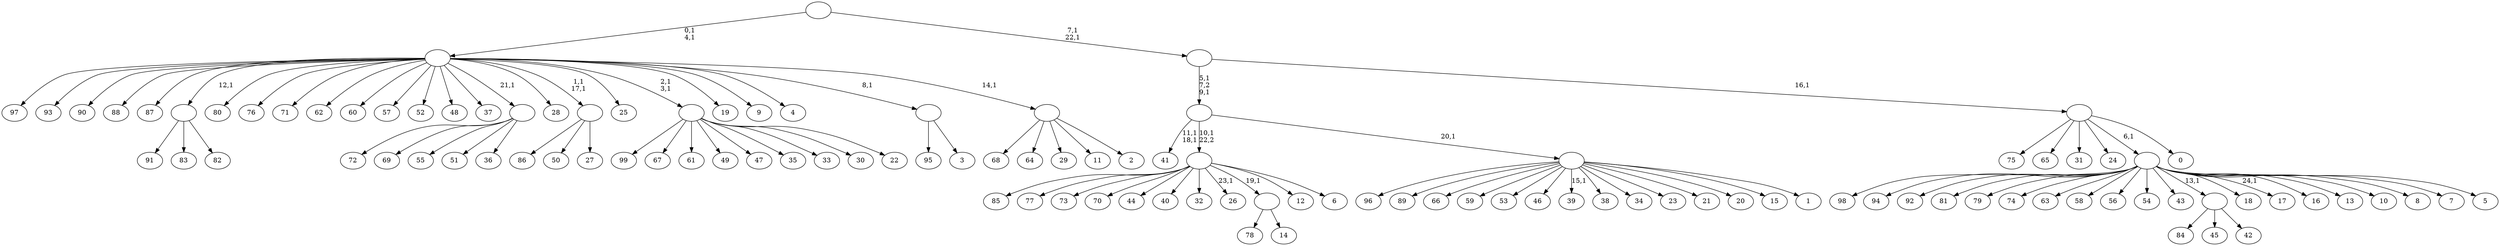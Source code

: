 digraph T {
	125 [label="99"]
	124 [label="98"]
	123 [label="97"]
	122 [label="96"]
	121 [label="95"]
	120 [label="94"]
	119 [label="93"]
	118 [label="92"]
	117 [label="91"]
	116 [label="90"]
	115 [label="89"]
	114 [label="88"]
	113 [label="87"]
	112 [label="86"]
	111 [label="85"]
	110 [label="84"]
	109 [label="83"]
	108 [label="82"]
	107 [label=""]
	106 [label="81"]
	105 [label="80"]
	104 [label="79"]
	103 [label="78"]
	102 [label="77"]
	101 [label="76"]
	100 [label="75"]
	99 [label="74"]
	98 [label="73"]
	97 [label="72"]
	96 [label="71"]
	95 [label="70"]
	94 [label="69"]
	93 [label="68"]
	92 [label="67"]
	91 [label="66"]
	90 [label="65"]
	89 [label="64"]
	88 [label="63"]
	87 [label="62"]
	86 [label="61"]
	85 [label="60"]
	84 [label="59"]
	83 [label="58"]
	82 [label="57"]
	81 [label="56"]
	80 [label="55"]
	79 [label="54"]
	78 [label="53"]
	77 [label="52"]
	76 [label="51"]
	75 [label="50"]
	74 [label="49"]
	73 [label="48"]
	72 [label="47"]
	71 [label="46"]
	70 [label="45"]
	69 [label="44"]
	68 [label="43"]
	67 [label="42"]
	66 [label=""]
	65 [label="41"]
	62 [label="40"]
	61 [label="39"]
	59 [label="38"]
	58 [label="37"]
	57 [label="36"]
	56 [label=""]
	55 [label="35"]
	54 [label="34"]
	53 [label="33"]
	52 [label="32"]
	51 [label="31"]
	50 [label="30"]
	49 [label="29"]
	48 [label="28"]
	47 [label="27"]
	46 [label=""]
	44 [label="26"]
	42 [label="25"]
	41 [label="24"]
	40 [label="23"]
	39 [label="22"]
	38 [label=""]
	36 [label="21"]
	35 [label="20"]
	34 [label="19"]
	33 [label="18"]
	32 [label="17"]
	30 [label="16"]
	29 [label="15"]
	28 [label="14"]
	27 [label=""]
	26 [label="13"]
	25 [label="12"]
	24 [label="11"]
	23 [label="10"]
	22 [label="9"]
	21 [label="8"]
	20 [label="7"]
	19 [label="6"]
	18 [label=""]
	17 [label="5"]
	16 [label=""]
	15 [label="4"]
	14 [label="3"]
	13 [label=""]
	12 [label="2"]
	11 [label=""]
	10 [label=""]
	8 [label="1"]
	7 [label=""]
	6 [label=""]
	4 [label="0"]
	3 [label=""]
	2 [label=""]
	0 [label=""]
	107 -> 117 [label=""]
	107 -> 109 [label=""]
	107 -> 108 [label=""]
	66 -> 110 [label=""]
	66 -> 70 [label=""]
	66 -> 67 [label=""]
	56 -> 97 [label=""]
	56 -> 94 [label=""]
	56 -> 80 [label=""]
	56 -> 76 [label=""]
	56 -> 57 [label=""]
	46 -> 112 [label=""]
	46 -> 75 [label=""]
	46 -> 47 [label=""]
	38 -> 125 [label=""]
	38 -> 92 [label=""]
	38 -> 86 [label=""]
	38 -> 74 [label=""]
	38 -> 72 [label=""]
	38 -> 55 [label=""]
	38 -> 53 [label=""]
	38 -> 50 [label=""]
	38 -> 39 [label=""]
	27 -> 103 [label=""]
	27 -> 28 [label=""]
	18 -> 44 [label="23,1"]
	18 -> 111 [label=""]
	18 -> 102 [label=""]
	18 -> 98 [label=""]
	18 -> 95 [label=""]
	18 -> 69 [label=""]
	18 -> 62 [label=""]
	18 -> 52 [label=""]
	18 -> 27 [label="19,1"]
	18 -> 25 [label=""]
	18 -> 19 [label=""]
	16 -> 32 [label="24,1"]
	16 -> 124 [label=""]
	16 -> 120 [label=""]
	16 -> 118 [label=""]
	16 -> 106 [label=""]
	16 -> 104 [label=""]
	16 -> 99 [label=""]
	16 -> 88 [label=""]
	16 -> 83 [label=""]
	16 -> 81 [label=""]
	16 -> 79 [label=""]
	16 -> 68 [label=""]
	16 -> 66 [label="13,1"]
	16 -> 33 [label=""]
	16 -> 30 [label=""]
	16 -> 26 [label=""]
	16 -> 23 [label=""]
	16 -> 21 [label=""]
	16 -> 20 [label=""]
	16 -> 17 [label=""]
	13 -> 121 [label=""]
	13 -> 14 [label=""]
	11 -> 93 [label=""]
	11 -> 89 [label=""]
	11 -> 49 [label=""]
	11 -> 24 [label=""]
	11 -> 12 [label=""]
	10 -> 38 [label="2,1\n3,1"]
	10 -> 46 [label="1,1\n17,1"]
	10 -> 123 [label=""]
	10 -> 119 [label=""]
	10 -> 116 [label=""]
	10 -> 114 [label=""]
	10 -> 113 [label=""]
	10 -> 107 [label="12,1"]
	10 -> 105 [label=""]
	10 -> 101 [label=""]
	10 -> 96 [label=""]
	10 -> 87 [label=""]
	10 -> 85 [label=""]
	10 -> 82 [label=""]
	10 -> 77 [label=""]
	10 -> 73 [label=""]
	10 -> 58 [label=""]
	10 -> 56 [label="21,1"]
	10 -> 48 [label=""]
	10 -> 42 [label=""]
	10 -> 34 [label=""]
	10 -> 22 [label=""]
	10 -> 15 [label=""]
	10 -> 13 [label="8,1"]
	10 -> 11 [label="14,1"]
	7 -> 61 [label="15,1"]
	7 -> 122 [label=""]
	7 -> 115 [label=""]
	7 -> 91 [label=""]
	7 -> 84 [label=""]
	7 -> 78 [label=""]
	7 -> 71 [label=""]
	7 -> 59 [label=""]
	7 -> 54 [label=""]
	7 -> 40 [label=""]
	7 -> 36 [label=""]
	7 -> 35 [label=""]
	7 -> 29 [label=""]
	7 -> 8 [label=""]
	6 -> 65 [label="11,1\n18,1"]
	6 -> 18 [label="10,1\n22,2"]
	6 -> 7 [label="20,1"]
	3 -> 100 [label=""]
	3 -> 90 [label=""]
	3 -> 51 [label=""]
	3 -> 41 [label=""]
	3 -> 16 [label="6,1"]
	3 -> 4 [label=""]
	2 -> 6 [label="5,1\n7,2\n9,1"]
	2 -> 3 [label="16,1"]
	0 -> 2 [label="7,1\n22,1"]
	0 -> 10 [label="0,1\n4,1"]
}
